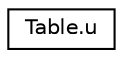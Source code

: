 digraph "Graphical Class Hierarchy"
{
 // LATEX_PDF_SIZE
  edge [fontname="Helvetica",fontsize="10",labelfontname="Helvetica",labelfontsize="10"];
  node [fontname="Helvetica",fontsize="10",shape=record];
  rankdir="LR";
  Node0 [label="Table.u",height=0.2,width=0.4,color="black", fillcolor="white", style="filled",URL="$db/d1b/sqlite3_8c.html#d1/dbb/unionTable_8u",tooltip=" "];
}
